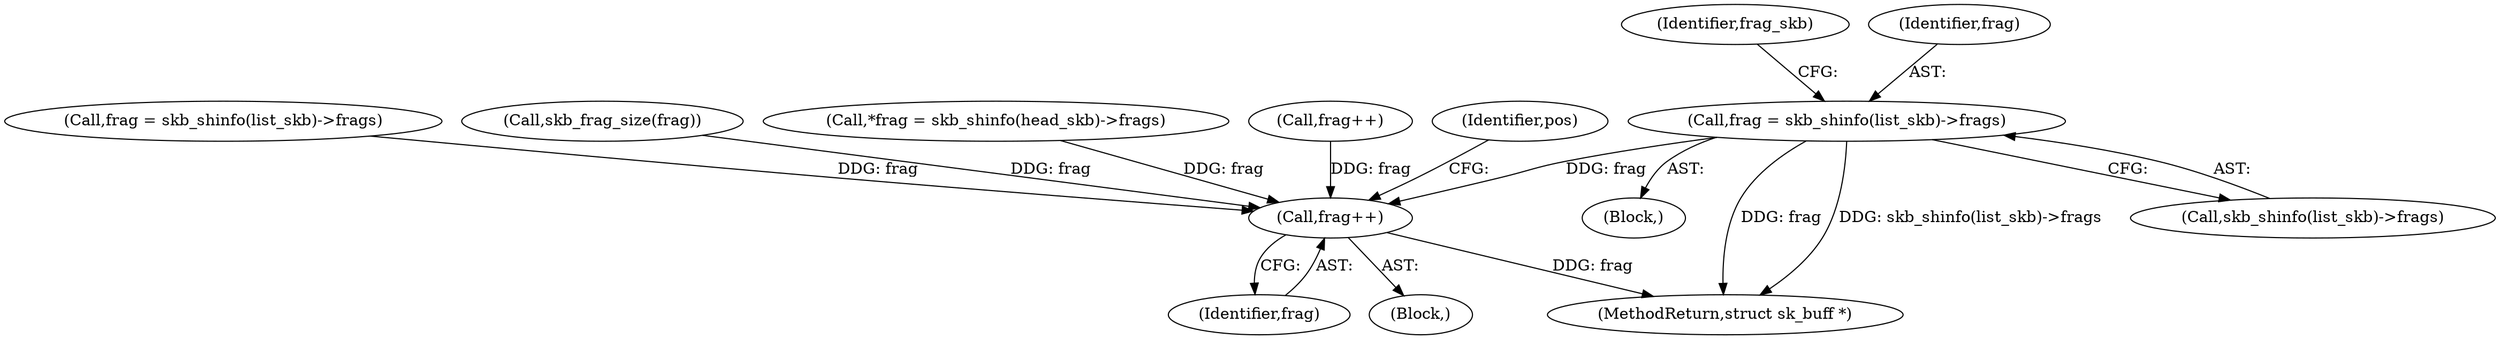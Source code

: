digraph "0_linux_1fd819ecb90cc9b822cd84d3056ddba315d3340f@pointer" {
"1000530" [label="(Call,frag = skb_shinfo(list_skb)->frags)"];
"1000611" [label="(Call,frag++)"];
"1000289" [label="(Call,frag = skb_shinfo(list_skb)->frags)"];
"1000517" [label="(Block,)"];
"1000315" [label="(Call,skb_frag_size(frag))"];
"1000120" [label="(Call,*frag = skb_shinfo(head_skb)->frags)"];
"1000690" [label="(MethodReturn,struct sk_buff *)"];
"1000331" [label="(Call,frag++)"];
"1000530" [label="(Call,frag = skb_shinfo(list_skb)->frags)"];
"1000612" [label="(Identifier,frag)"];
"1000537" [label="(Identifier,frag_skb)"];
"1000614" [label="(Identifier,pos)"];
"1000531" [label="(Identifier,frag)"];
"1000532" [label="(Call,skb_shinfo(list_skb)->frags)"];
"1000611" [label="(Call,frag++)"];
"1000608" [label="(Block,)"];
"1000530" -> "1000517"  [label="AST: "];
"1000530" -> "1000532"  [label="CFG: "];
"1000531" -> "1000530"  [label="AST: "];
"1000532" -> "1000530"  [label="AST: "];
"1000537" -> "1000530"  [label="CFG: "];
"1000530" -> "1000690"  [label="DDG: frag"];
"1000530" -> "1000690"  [label="DDG: skb_shinfo(list_skb)->frags"];
"1000530" -> "1000611"  [label="DDG: frag"];
"1000611" -> "1000608"  [label="AST: "];
"1000611" -> "1000612"  [label="CFG: "];
"1000612" -> "1000611"  [label="AST: "];
"1000614" -> "1000611"  [label="CFG: "];
"1000611" -> "1000690"  [label="DDG: frag"];
"1000289" -> "1000611"  [label="DDG: frag"];
"1000315" -> "1000611"  [label="DDG: frag"];
"1000331" -> "1000611"  [label="DDG: frag"];
"1000120" -> "1000611"  [label="DDG: frag"];
}
